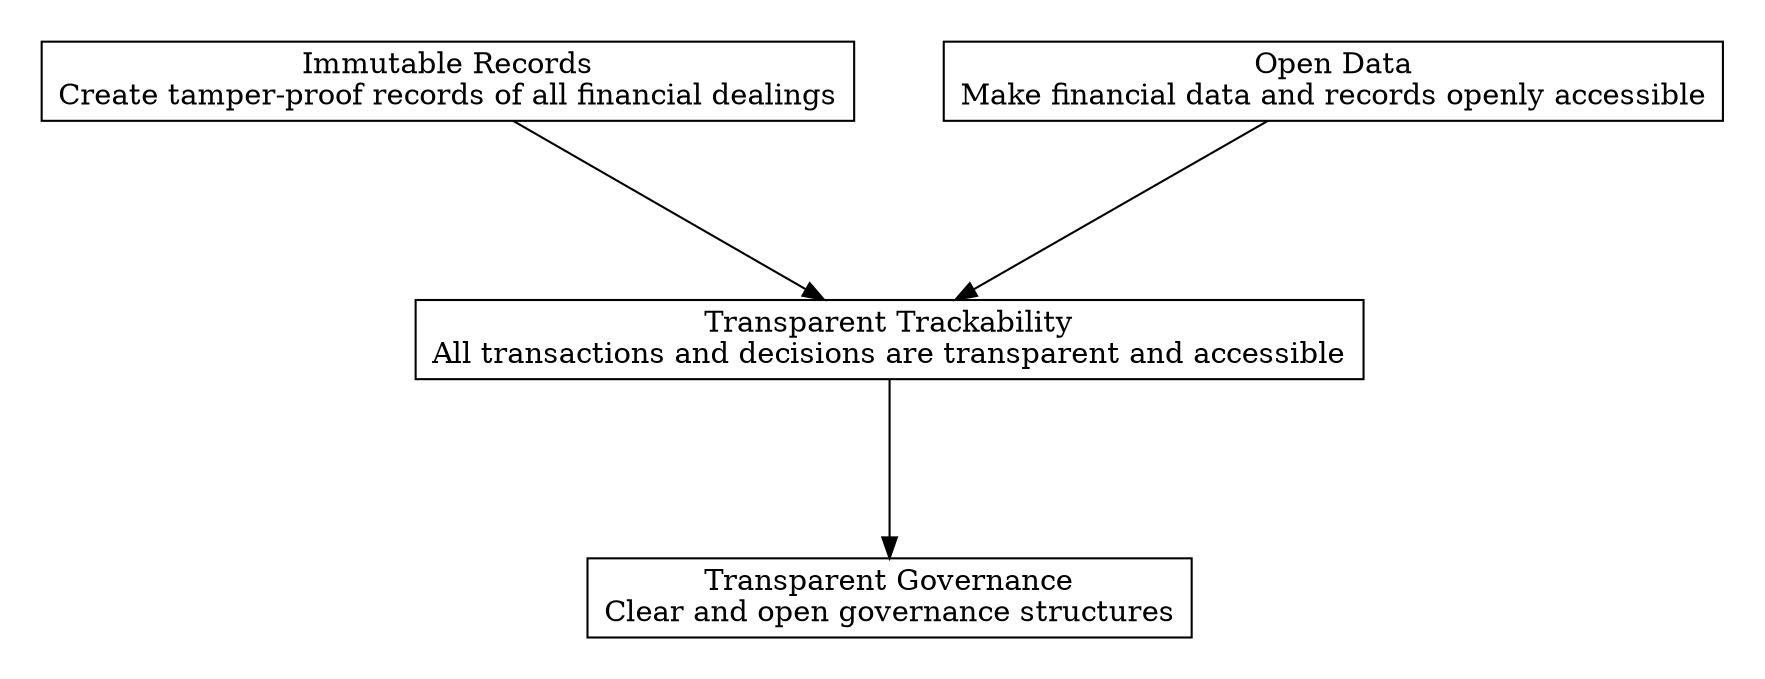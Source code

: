 digraph "" {
	graph [nodesep=0.6,
		rankdir=TB,
		ranksep=1.2
	];
	node [label="\N",
		shape=box
	];
	subgraph cluster_predecessors {
		graph [rank=max,
			style=invis
		];
		"Open Data"	[label="Open Data\nMake financial data and records openly accessible"];
		"Immutable Records"	[label="Immutable Records\nCreate tamper-proof records of all financial dealings"];
	}
	subgraph cluster_descendants {
		graph [rank=min,
			style=invis
		];
		"Transparent Governance"	[label="Transparent Governance\nClear and open governance structures"];
	}
	"Transparent Trackability"	[label="Transparent Trackability\nAll transactions and decisions are transparent and accessible"];
	"Transparent Trackability" -> "Transparent Governance";
	"Open Data" -> "Transparent Trackability";
	"Immutable Records" -> "Transparent Trackability";
}

